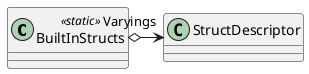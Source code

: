 @startuml
class BuiltInStructs <<static>> {
}
BuiltInStructs o-> "Varyings" StructDescriptor
@enduml

